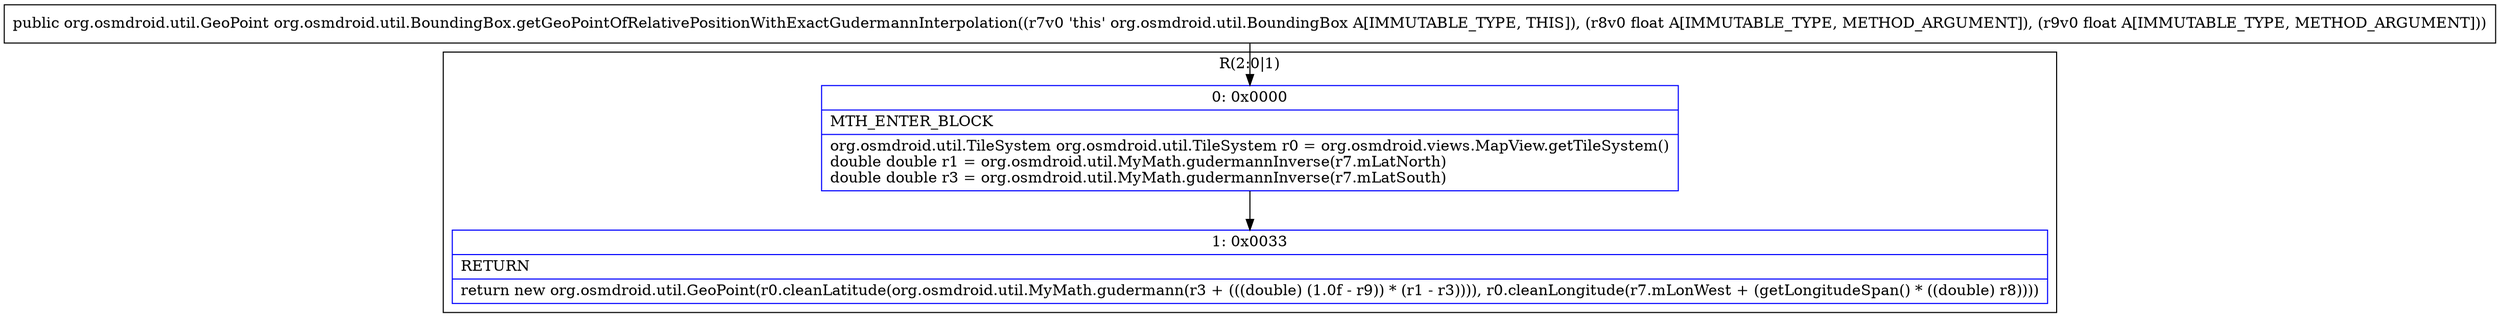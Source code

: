 digraph "CFG fororg.osmdroid.util.BoundingBox.getGeoPointOfRelativePositionWithExactGudermannInterpolation(FF)Lorg\/osmdroid\/util\/GeoPoint;" {
subgraph cluster_Region_1965398308 {
label = "R(2:0|1)";
node [shape=record,color=blue];
Node_0 [shape=record,label="{0\:\ 0x0000|MTH_ENTER_BLOCK\l|org.osmdroid.util.TileSystem org.osmdroid.util.TileSystem r0 = org.osmdroid.views.MapView.getTileSystem()\ldouble double r1 = org.osmdroid.util.MyMath.gudermannInverse(r7.mLatNorth)\ldouble double r3 = org.osmdroid.util.MyMath.gudermannInverse(r7.mLatSouth)\l}"];
Node_1 [shape=record,label="{1\:\ 0x0033|RETURN\l|return new org.osmdroid.util.GeoPoint(r0.cleanLatitude(org.osmdroid.util.MyMath.gudermann(r3 + (((double) (1.0f \- r9)) * (r1 \- r3)))), r0.cleanLongitude(r7.mLonWest + (getLongitudeSpan() * ((double) r8))))\l}"];
}
MethodNode[shape=record,label="{public org.osmdroid.util.GeoPoint org.osmdroid.util.BoundingBox.getGeoPointOfRelativePositionWithExactGudermannInterpolation((r7v0 'this' org.osmdroid.util.BoundingBox A[IMMUTABLE_TYPE, THIS]), (r8v0 float A[IMMUTABLE_TYPE, METHOD_ARGUMENT]), (r9v0 float A[IMMUTABLE_TYPE, METHOD_ARGUMENT])) }"];
MethodNode -> Node_0;
Node_0 -> Node_1;
}

